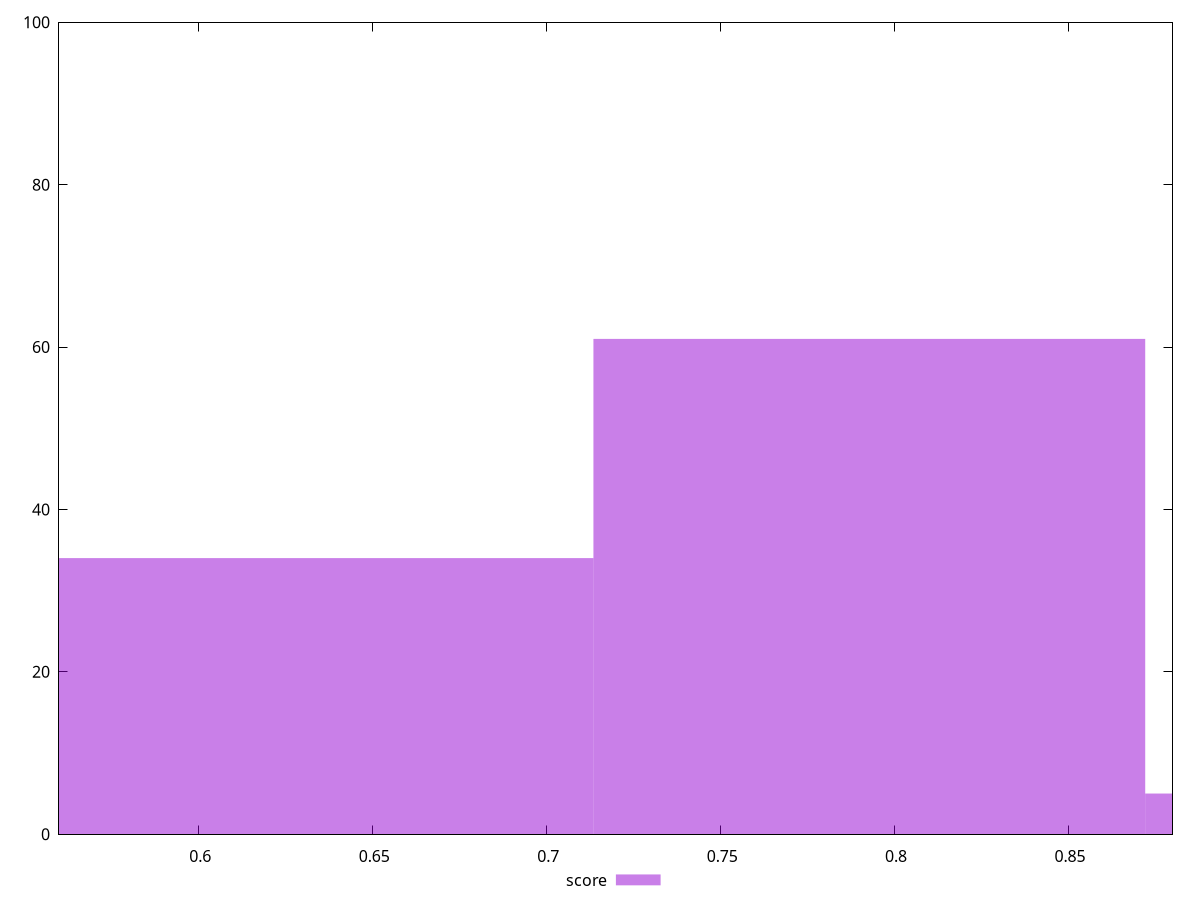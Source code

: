 reset

$score <<EOF
0.7928722192334678 61
0.6342977753867742 34
0.9514466630801613 5
EOF

set key outside below
set boxwidth 0.15857444384669356
set xrange [0.56:0.88]
set yrange [0:100]
set trange [0:100]
set style fill transparent solid 0.5 noborder
set terminal svg size 640, 490 enhanced background rgb 'white'
set output "report_00015_2021-02-09T16-11-33.973Z/uses-webp-images/samples/pages+cached/score/histogram.svg"

plot $score title "score" with boxes

reset
